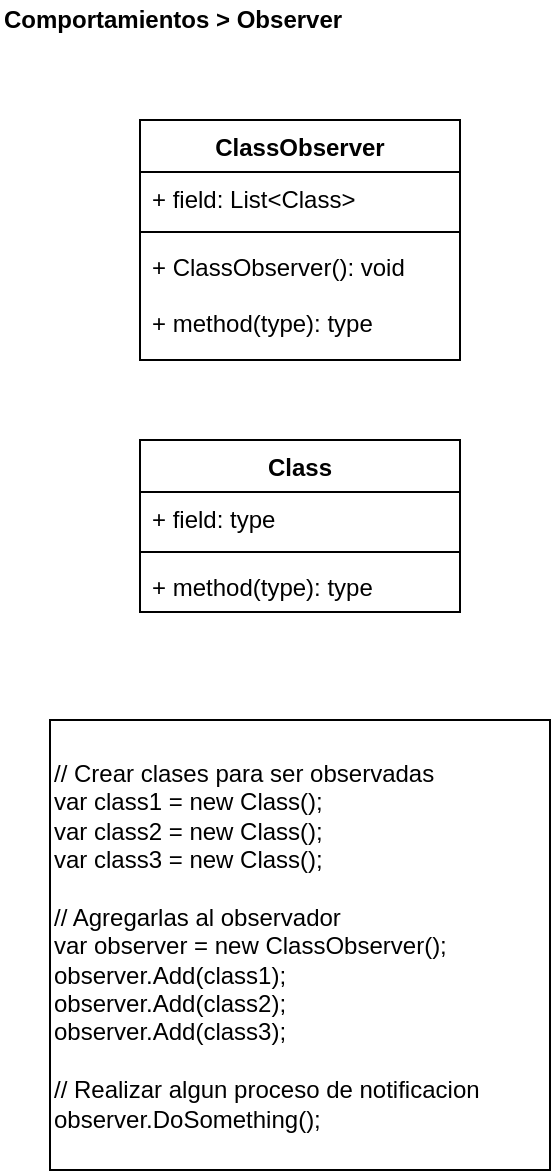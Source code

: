 <mxfile version="13.0.1" type="device"><diagram id="2dO6k6mJ6DyXyBbT0Y1m" name="Page-1"><mxGraphModel dx="1422" dy="822" grid="1" gridSize="10" guides="1" tooltips="1" connect="1" arrows="1" fold="1" page="1" pageScale="1" pageWidth="827" pageHeight="1169" math="0" shadow="0"><root><mxCell id="0"/><mxCell id="1" parent="0"/><mxCell id="jb3W8oWvL1DoOddfANbn-21" value="// Crear clases para ser observadas&lt;br&gt;var class1 = new Class();&lt;br&gt;var class2 = new Class();&lt;br&gt;&lt;span&gt;var class3 = new Class();&lt;br&gt;&lt;/span&gt;&lt;br&gt;// Agregarlas al observador&lt;br&gt;var observer = new ClassObserver();&lt;br&gt;observer.Add(class1);&lt;br&gt;observer.Add(class2);&lt;br&gt;&lt;span&gt;observer.Add(class3);&lt;br&gt;&lt;/span&gt;&lt;br&gt;// Realizar algun proceso de notificacion&lt;br&gt;observer.DoSomething();" style="rounded=0;whiteSpace=wrap;html=1;align=left;labelBackgroundColor=#ffffff;" parent="1" vertex="1"><mxGeometry x="25" y="360" width="250" height="225" as="geometry"/></mxCell><mxCell id="_gdt-Ls8ZpUdM3LCKQaS-1" value="&lt;b&gt;Comportamientos &amp;gt; Observer&lt;br&gt;&lt;/b&gt;" style="text;html=1;align=left;verticalAlign=middle;resizable=0;points=[];autosize=1;" parent="1" vertex="1"><mxGeometry width="180" height="20" as="geometry"/></mxCell><mxCell id="HQluwbZusXWnjJZ_GjOb-1" value="ClassObserver" style="swimlane;fontStyle=1;align=center;verticalAlign=top;childLayout=stackLayout;horizontal=1;startSize=26;horizontalStack=0;resizeParent=1;resizeParentMax=0;resizeLast=0;collapsible=1;marginBottom=0;" vertex="1" parent="1"><mxGeometry x="70" y="60" width="160" height="120" as="geometry"/></mxCell><mxCell id="HQluwbZusXWnjJZ_GjOb-2" value="+ field: List&lt;Class&gt;" style="text;strokeColor=none;fillColor=none;align=left;verticalAlign=top;spacingLeft=4;spacingRight=4;overflow=hidden;rotatable=0;points=[[0,0.5],[1,0.5]];portConstraint=eastwest;" vertex="1" parent="HQluwbZusXWnjJZ_GjOb-1"><mxGeometry y="26" width="160" height="26" as="geometry"/></mxCell><mxCell id="HQluwbZusXWnjJZ_GjOb-3" value="" style="line;strokeWidth=1;fillColor=none;align=left;verticalAlign=middle;spacingTop=-1;spacingLeft=3;spacingRight=3;rotatable=0;labelPosition=right;points=[];portConstraint=eastwest;" vertex="1" parent="HQluwbZusXWnjJZ_GjOb-1"><mxGeometry y="52" width="160" height="8" as="geometry"/></mxCell><mxCell id="HQluwbZusXWnjJZ_GjOb-4" value="+ ClassObserver(): void&#10;&#10;+ method(type): type" style="text;strokeColor=none;fillColor=none;align=left;verticalAlign=top;spacingLeft=4;spacingRight=4;overflow=hidden;rotatable=0;points=[[0,0.5],[1,0.5]];portConstraint=eastwest;" vertex="1" parent="HQluwbZusXWnjJZ_GjOb-1"><mxGeometry y="60" width="160" height="60" as="geometry"/></mxCell><mxCell id="HQluwbZusXWnjJZ_GjOb-5" value="Class" style="swimlane;fontStyle=1;align=center;verticalAlign=top;childLayout=stackLayout;horizontal=1;startSize=26;horizontalStack=0;resizeParent=1;resizeParentMax=0;resizeLast=0;collapsible=1;marginBottom=0;" vertex="1" parent="1"><mxGeometry x="70" y="220" width="160" height="86" as="geometry"/></mxCell><mxCell id="HQluwbZusXWnjJZ_GjOb-6" value="+ field: type" style="text;strokeColor=none;fillColor=none;align=left;verticalAlign=top;spacingLeft=4;spacingRight=4;overflow=hidden;rotatable=0;points=[[0,0.5],[1,0.5]];portConstraint=eastwest;" vertex="1" parent="HQluwbZusXWnjJZ_GjOb-5"><mxGeometry y="26" width="160" height="26" as="geometry"/></mxCell><mxCell id="HQluwbZusXWnjJZ_GjOb-7" value="" style="line;strokeWidth=1;fillColor=none;align=left;verticalAlign=middle;spacingTop=-1;spacingLeft=3;spacingRight=3;rotatable=0;labelPosition=right;points=[];portConstraint=eastwest;" vertex="1" parent="HQluwbZusXWnjJZ_GjOb-5"><mxGeometry y="52" width="160" height="8" as="geometry"/></mxCell><mxCell id="HQluwbZusXWnjJZ_GjOb-8" value="+ method(type): type" style="text;strokeColor=none;fillColor=none;align=left;verticalAlign=top;spacingLeft=4;spacingRight=4;overflow=hidden;rotatable=0;points=[[0,0.5],[1,0.5]];portConstraint=eastwest;" vertex="1" parent="HQluwbZusXWnjJZ_GjOb-5"><mxGeometry y="60" width="160" height="26" as="geometry"/></mxCell></root></mxGraphModel></diagram></mxfile>